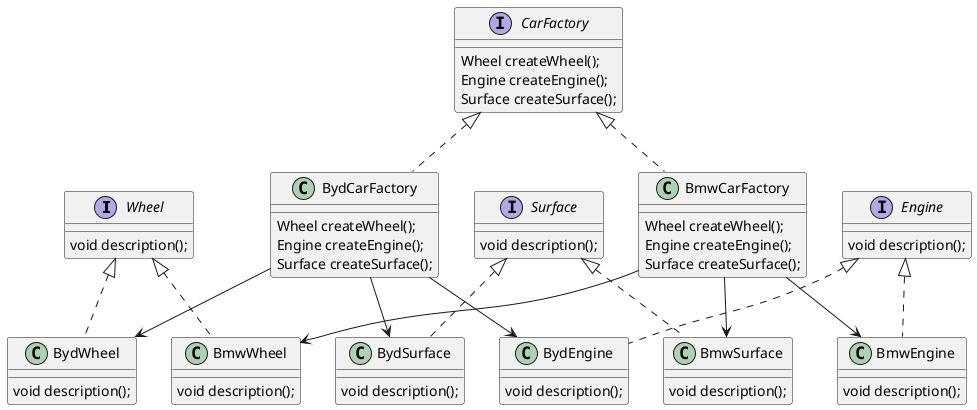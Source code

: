 @startuml

interface Wheel {
    void description();
}
interface Surface {
    void description();
}
interface Engine {
    void description();
}
class BmwWheel implements Wheel {
    void description();
}
class BydWheel implements Wheel {
    void description();
}
class BmwSurface implements Surface {
    void description();
}
class BydSurface implements Surface {
    void description();
}
class BmwEngine implements Engine {
    void description();
}
class BydEngine implements Engine {
    void description();
}

interface CarFactory {
    Wheel createWheel();
    Engine createEngine();
    Surface createSurface();
}
class BmwCarFactory implements CarFactory{
    Wheel createWheel();
    Engine createEngine();
    Surface createSurface();
}
class BydCarFactory implements CarFactory{
    Wheel createWheel();
    Engine createEngine();
    Surface createSurface();
}
BmwCarFactory --> BmwWheel
BmwCarFactory --> BmwSurface
BmwCarFactory --> BmwEngine

BydCarFactory --> BydWheel
BydCarFactory --> BydSurface
BydCarFactory --> BydEngine
@enduml
